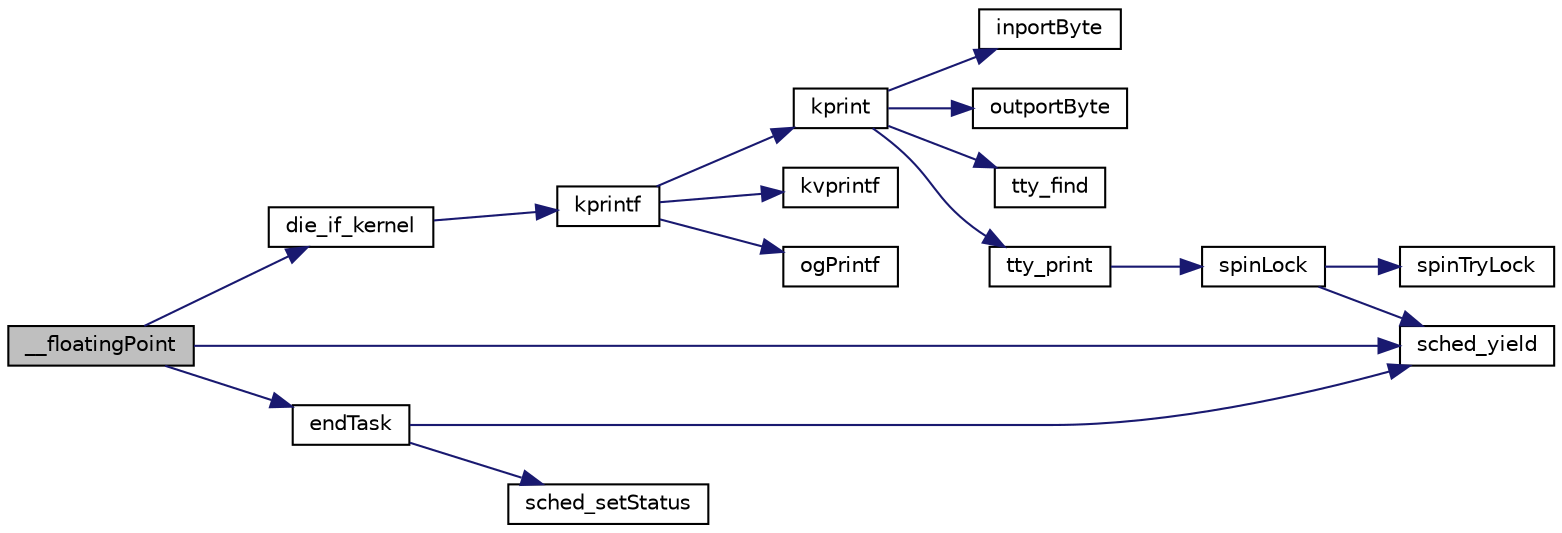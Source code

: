 digraph "__floatingPoint"
{
 // LATEX_PDF_SIZE
  edge [fontname="Helvetica",fontsize="10",labelfontname="Helvetica",labelfontsize="10"];
  node [fontname="Helvetica",fontsize="10",shape=record];
  rankdir="LR";
  Node1 [label="__floatingPoint",height=0.2,width=0.4,color="black", fillcolor="grey75", style="filled", fontcolor="black",tooltip=" "];
  Node1 -> Node2 [color="midnightblue",fontsize="10",style="solid",fontname="Helvetica"];
  Node2 [label="die_if_kernel",height=0.2,width=0.4,color="black", fillcolor="white", style="filled",URL="$trap_8c.html#a62b4617f9a2800b1e9baf8d6f93835bd",tooltip=" "];
  Node2 -> Node3 [color="midnightblue",fontsize="10",style="solid",fontname="Helvetica"];
  Node3 [label="kprintf",height=0.2,width=0.4,color="black", fillcolor="white", style="filled",URL="$kprintf_8h.html#a20b56810edb62a6fe59917015c30848f",tooltip=" "];
  Node3 -> Node4 [color="midnightblue",fontsize="10",style="solid",fontname="Helvetica"];
  Node4 [label="kprint",height=0.2,width=0.4,color="black", fillcolor="white", style="filled",URL="$video_8h.html#a5429378b96a24fadfd2d1f8d777eb95a",tooltip=" "];
  Node4 -> Node5 [color="midnightblue",fontsize="10",style="solid",fontname="Helvetica"];
  Node5 [label="inportByte",height=0.2,width=0.4,color="black", fillcolor="white", style="filled",URL="$io_8h.html#a77b934268de1b3ecdcf3f275413b3108",tooltip="input one byte from specified port"];
  Node4 -> Node6 [color="midnightblue",fontsize="10",style="solid",fontname="Helvetica"];
  Node6 [label="outportByte",height=0.2,width=0.4,color="black", fillcolor="white", style="filled",URL="$io_8h.html#a8acc1a06073db2e7b92ffbd00fbd0cf1",tooltip="outputut one byte to specified port"];
  Node4 -> Node7 [color="midnightblue",fontsize="10",style="solid",fontname="Helvetica"];
  Node7 [label="tty_find",height=0.2,width=0.4,color="black", fillcolor="white", style="filled",URL="$tty_8h.html#a4f96ccac7e60296ef496008d8cbed0ff",tooltip=" "];
  Node4 -> Node8 [color="midnightblue",fontsize="10",style="solid",fontname="Helvetica"];
  Node8 [label="tty_print",height=0.2,width=0.4,color="black", fillcolor="white", style="filled",URL="$tty_8h.html#ad96f57a7c113d3cfa76ee5fed6de33c0",tooltip=" "];
  Node8 -> Node9 [color="midnightblue",fontsize="10",style="solid",fontname="Helvetica"];
  Node9 [label="spinLock",height=0.2,width=0.4,color="black", fillcolor="white", style="filled",URL="$armv6_2spinlock_8c.html#a71f03d2ba55111c715b6068254847a53",tooltip=" "];
  Node9 -> Node10 [color="midnightblue",fontsize="10",style="solid",fontname="Helvetica"];
  Node10 [label="sched_yield",height=0.2,width=0.4,color="black", fillcolor="white", style="filled",URL="$armv6_2sched_8c.html#a08933fe6d593a1c78b9080359f15a0b7",tooltip=" "];
  Node9 -> Node11 [color="midnightblue",fontsize="10",style="solid",fontname="Helvetica"];
  Node11 [label="spinTryLock",height=0.2,width=0.4,color="black", fillcolor="white", style="filled",URL="$armv6_2spinlock_8c.html#a740766af5da58616f700fffab6768a78",tooltip=" "];
  Node3 -> Node12 [color="midnightblue",fontsize="10",style="solid",fontname="Helvetica"];
  Node12 [label="kvprintf",height=0.2,width=0.4,color="black", fillcolor="white", style="filled",URL="$kprintf_8c.html#a3093cdac4668a4ccffdd7f77270888b7",tooltip=" "];
  Node3 -> Node13 [color="midnightblue",fontsize="10",style="solid",fontname="Helvetica"];
  Node13 [label="ogPrintf",height=0.2,width=0.4,color="black", fillcolor="white", style="filled",URL="$kprintf_8h.html#a3b4a66bf1f6583e65660f281b6014aa1",tooltip=" "];
  Node1 -> Node14 [color="midnightblue",fontsize="10",style="solid",fontname="Helvetica"];
  Node14 [label="endTask",height=0.2,width=0.4,color="black", fillcolor="white", style="filled",URL="$endtask_8h.html#a152c1859ada097cc21071f471bfa2e67",tooltip=" "];
  Node14 -> Node15 [color="midnightblue",fontsize="10",style="solid",fontname="Helvetica"];
  Node15 [label="sched_setStatus",height=0.2,width=0.4,color="black", fillcolor="white", style="filled",URL="$armv6_2sched_8c.html#a2cbadd034400c65dbd11fd4892ddf26e",tooltip=" "];
  Node14 -> Node10 [color="midnightblue",fontsize="10",style="solid",fontname="Helvetica"];
  Node1 -> Node10 [color="midnightblue",fontsize="10",style="solid",fontname="Helvetica"];
}
